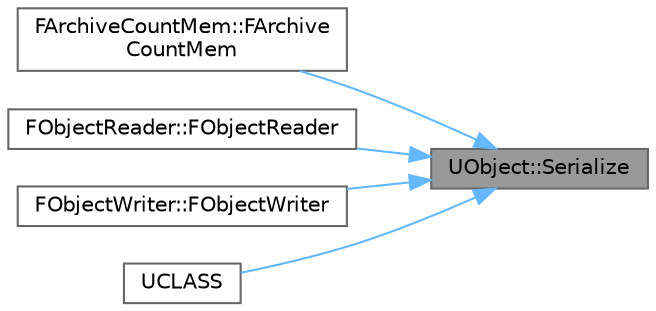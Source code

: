 digraph "UObject::Serialize"
{
 // INTERACTIVE_SVG=YES
 // LATEX_PDF_SIZE
  bgcolor="transparent";
  edge [fontname=Helvetica,fontsize=10,labelfontname=Helvetica,labelfontsize=10];
  node [fontname=Helvetica,fontsize=10,shape=box,height=0.2,width=0.4];
  rankdir="RL";
  Node1 [id="Node000001",label="UObject::Serialize",height=0.2,width=0.4,color="gray40", fillcolor="grey60", style="filled", fontcolor="black",tooltip="Handles reading, writing, and reference collecting using FArchive."];
  Node1 -> Node2 [id="edge1_Node000001_Node000002",dir="back",color="steelblue1",style="solid",tooltip=" "];
  Node2 [id="Node000002",label="FArchiveCountMem::FArchive\lCountMem",height=0.2,width=0.4,color="grey40", fillcolor="white", style="filled",URL="$d5/da5/classFArchiveCountMem.html#ae1f30818c399ef2bb28f143c264cd502",tooltip=" "];
  Node1 -> Node3 [id="edge2_Node000001_Node000003",dir="back",color="steelblue1",style="solid",tooltip=" "];
  Node3 [id="Node000003",label="FObjectReader::FObjectReader",height=0.2,width=0.4,color="grey40", fillcolor="white", style="filled",URL="$df/de4/classFObjectReader.html#a821707cd541a3f5773982eb244c57134",tooltip=" "];
  Node1 -> Node4 [id="edge3_Node000001_Node000004",dir="back",color="steelblue1",style="solid",tooltip=" "];
  Node4 [id="Node000004",label="FObjectWriter::FObjectWriter",height=0.2,width=0.4,color="grey40", fillcolor="white", style="filled",URL="$df/d4d/classFObjectWriter.html#a4831eef8a3e7ea0f338eaf7bc08d5097",tooltip=" "];
  Node1 -> Node5 [id="edge4_Node000001_Node000005",dir="back",color="steelblue1",style="solid",tooltip=" "];
  Node5 [id="Node000005",label="UCLASS",height=0.2,width=0.4,color="grey40", fillcolor="white", style="filled",URL="$de/d1e/WorldPartition_8h.html#a423673fc0112544852d21aa5fa46cd19",tooltip=" "];
}
